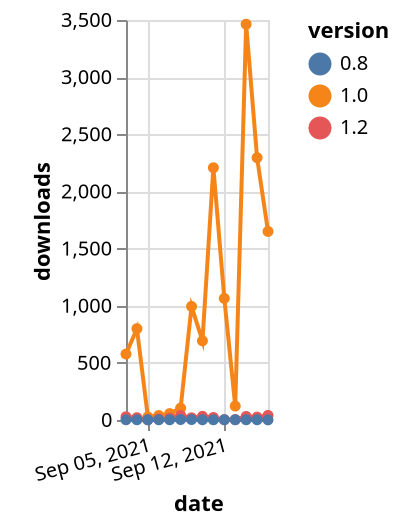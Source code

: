 {"$schema": "https://vega.github.io/schema/vega-lite/v5.json", "description": "A simple bar chart with embedded data.", "data": {"values": [{"date": "2021-09-03", "total": 947034, "delta": 577, "version": "1.0"}, {"date": "2021-09-04", "total": 947833, "delta": 799, "version": "1.0"}, {"date": "2021-09-05", "total": 947860, "delta": 27, "version": "1.0"}, {"date": "2021-09-06", "total": 947899, "delta": 39, "version": "1.0"}, {"date": "2021-09-07", "total": 947955, "delta": 56, "version": "1.0"}, {"date": "2021-09-08", "total": 948059, "delta": 104, "version": "1.0"}, {"date": "2021-09-09", "total": 949053, "delta": 994, "version": "1.0"}, {"date": "2021-09-10", "total": 949746, "delta": 693, "version": "1.0"}, {"date": "2021-09-11", "total": 951953, "delta": 2207, "version": "1.0"}, {"date": "2021-09-12", "total": 953017, "delta": 1064, "version": "1.0"}, {"date": "2021-09-13", "total": 953139, "delta": 122, "version": "1.0"}, {"date": "2021-09-14", "total": 956602, "delta": 3463, "version": "1.0"}, {"date": "2021-09-15", "total": 958897, "delta": 2295, "version": "1.0"}, {"date": "2021-09-16", "total": 960547, "delta": 1650, "version": "1.0"}, {"date": "2021-09-03", "total": 227644, "delta": 28, "version": "1.2"}, {"date": "2021-09-04", "total": 227664, "delta": 20, "version": "1.2"}, {"date": "2021-09-05", "total": 227666, "delta": 2, "version": "1.2"}, {"date": "2021-09-06", "total": 227676, "delta": 10, "version": "1.2"}, {"date": "2021-09-07", "total": 227692, "delta": 16, "version": "1.2"}, {"date": "2021-09-08", "total": 227732, "delta": 40, "version": "1.2"}, {"date": "2021-09-09", "total": 227751, "delta": 19, "version": "1.2"}, {"date": "2021-09-10", "total": 227783, "delta": 32, "version": "1.2"}, {"date": "2021-09-11", "total": 227805, "delta": 22, "version": "1.2"}, {"date": "2021-09-12", "total": 227808, "delta": 3, "version": "1.2"}, {"date": "2021-09-13", "total": 227812, "delta": 4, "version": "1.2"}, {"date": "2021-09-14", "total": 227843, "delta": 31, "version": "1.2"}, {"date": "2021-09-15", "total": 227868, "delta": 25, "version": "1.2"}, {"date": "2021-09-16", "total": 227908, "delta": 40, "version": "1.2"}, {"date": "2021-09-03", "total": 27213, "delta": 2, "version": "0.8"}, {"date": "2021-09-04", "total": 27215, "delta": 2, "version": "0.8"}, {"date": "2021-09-05", "total": 27217, "delta": 2, "version": "0.8"}, {"date": "2021-09-06", "total": 27219, "delta": 2, "version": "0.8"}, {"date": "2021-09-07", "total": 27221, "delta": 2, "version": "0.8"}, {"date": "2021-09-08", "total": 27225, "delta": 4, "version": "0.8"}, {"date": "2021-09-09", "total": 27229, "delta": 4, "version": "0.8"}, {"date": "2021-09-10", "total": 27231, "delta": 2, "version": "0.8"}, {"date": "2021-09-11", "total": 27233, "delta": 2, "version": "0.8"}, {"date": "2021-09-12", "total": 27235, "delta": 2, "version": "0.8"}, {"date": "2021-09-13", "total": 27237, "delta": 2, "version": "0.8"}, {"date": "2021-09-14", "total": 27239, "delta": 2, "version": "0.8"}, {"date": "2021-09-15", "total": 27241, "delta": 2, "version": "0.8"}, {"date": "2021-09-16", "total": 27242, "delta": 1, "version": "0.8"}]}, "width": "container", "mark": {"type": "line", "point": {"filled": true}}, "encoding": {"x": {"field": "date", "type": "temporal", "timeUnit": "yearmonthdate", "title": "date", "axis": {"labelAngle": -15}}, "y": {"field": "delta", "type": "quantitative", "title": "downloads"}, "color": {"field": "version", "type": "nominal"}, "tooltip": {"field": "delta"}}}
